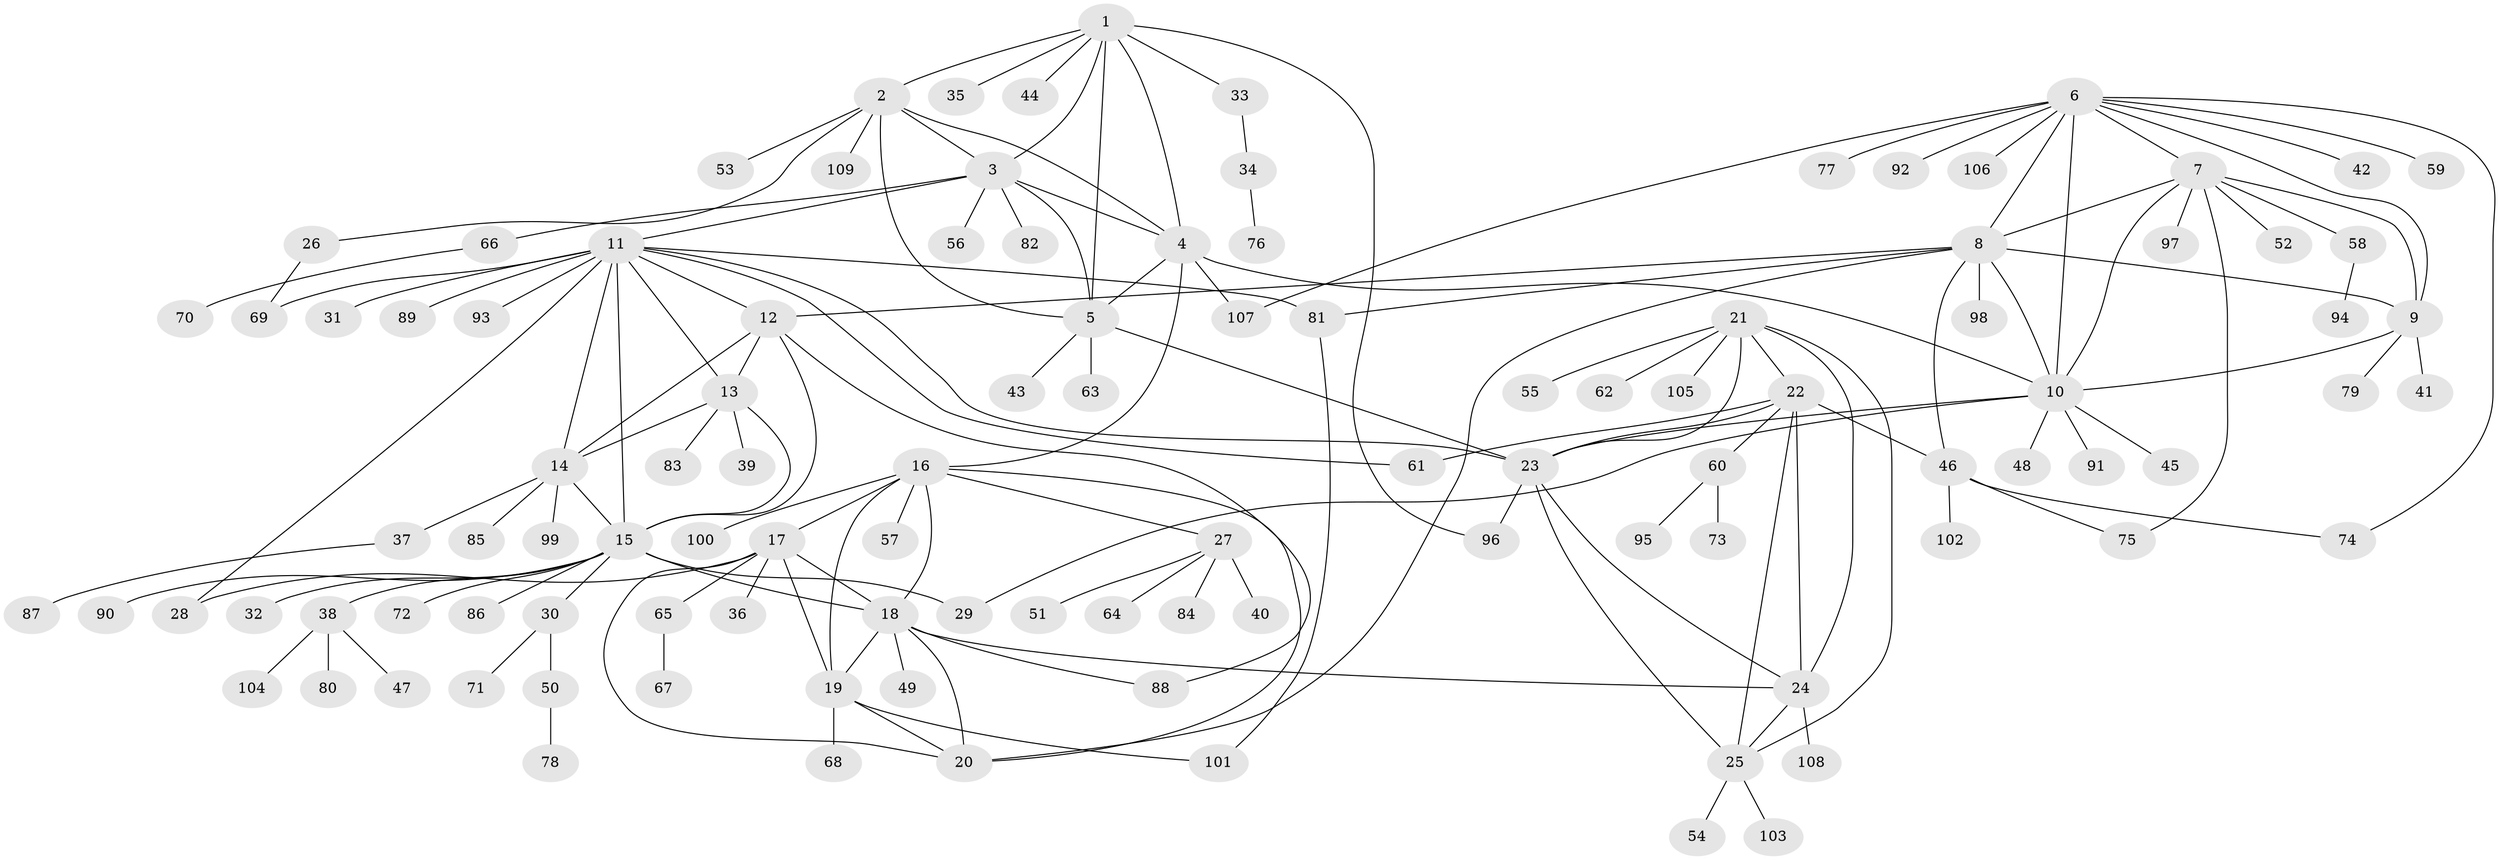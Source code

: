 // coarse degree distribution, {6: 0.06172839506172839, 5: 0.037037037037037035, 9: 0.037037037037037035, 11: 0.024691358024691357, 8: 0.024691358024691357, 13: 0.012345679012345678, 12: 0.012345679012345678, 7: 0.024691358024691357, 4: 0.037037037037037035, 2: 0.09876543209876543, 3: 0.037037037037037035, 1: 0.5925925925925926}
// Generated by graph-tools (version 1.1) at 2025/24/03/03/25 07:24:10]
// undirected, 109 vertices, 156 edges
graph export_dot {
graph [start="1"]
  node [color=gray90,style=filled];
  1;
  2;
  3;
  4;
  5;
  6;
  7;
  8;
  9;
  10;
  11;
  12;
  13;
  14;
  15;
  16;
  17;
  18;
  19;
  20;
  21;
  22;
  23;
  24;
  25;
  26;
  27;
  28;
  29;
  30;
  31;
  32;
  33;
  34;
  35;
  36;
  37;
  38;
  39;
  40;
  41;
  42;
  43;
  44;
  45;
  46;
  47;
  48;
  49;
  50;
  51;
  52;
  53;
  54;
  55;
  56;
  57;
  58;
  59;
  60;
  61;
  62;
  63;
  64;
  65;
  66;
  67;
  68;
  69;
  70;
  71;
  72;
  73;
  74;
  75;
  76;
  77;
  78;
  79;
  80;
  81;
  82;
  83;
  84;
  85;
  86;
  87;
  88;
  89;
  90;
  91;
  92;
  93;
  94;
  95;
  96;
  97;
  98;
  99;
  100;
  101;
  102;
  103;
  104;
  105;
  106;
  107;
  108;
  109;
  1 -- 2;
  1 -- 3;
  1 -- 4;
  1 -- 5;
  1 -- 33;
  1 -- 35;
  1 -- 44;
  1 -- 96;
  2 -- 3;
  2 -- 4;
  2 -- 5;
  2 -- 26;
  2 -- 53;
  2 -- 109;
  3 -- 4;
  3 -- 5;
  3 -- 11;
  3 -- 56;
  3 -- 66;
  3 -- 82;
  4 -- 5;
  4 -- 10;
  4 -- 16;
  4 -- 107;
  5 -- 23;
  5 -- 43;
  5 -- 63;
  6 -- 7;
  6 -- 8;
  6 -- 9;
  6 -- 10;
  6 -- 42;
  6 -- 59;
  6 -- 74;
  6 -- 77;
  6 -- 92;
  6 -- 106;
  6 -- 107;
  7 -- 8;
  7 -- 9;
  7 -- 10;
  7 -- 52;
  7 -- 58;
  7 -- 75;
  7 -- 97;
  8 -- 9;
  8 -- 10;
  8 -- 12;
  8 -- 20;
  8 -- 46;
  8 -- 81;
  8 -- 98;
  9 -- 10;
  9 -- 41;
  9 -- 79;
  10 -- 23;
  10 -- 29;
  10 -- 45;
  10 -- 48;
  10 -- 91;
  11 -- 12;
  11 -- 13;
  11 -- 14;
  11 -- 15;
  11 -- 23;
  11 -- 28;
  11 -- 31;
  11 -- 61;
  11 -- 69;
  11 -- 81;
  11 -- 89;
  11 -- 93;
  12 -- 13;
  12 -- 14;
  12 -- 15;
  12 -- 88;
  13 -- 14;
  13 -- 15;
  13 -- 39;
  13 -- 83;
  14 -- 15;
  14 -- 37;
  14 -- 85;
  14 -- 99;
  15 -- 18;
  15 -- 29;
  15 -- 30;
  15 -- 32;
  15 -- 38;
  15 -- 72;
  15 -- 86;
  15 -- 90;
  16 -- 17;
  16 -- 18;
  16 -- 19;
  16 -- 20;
  16 -- 27;
  16 -- 57;
  16 -- 100;
  17 -- 18;
  17 -- 19;
  17 -- 20;
  17 -- 28;
  17 -- 36;
  17 -- 65;
  18 -- 19;
  18 -- 20;
  18 -- 24;
  18 -- 49;
  18 -- 88;
  19 -- 20;
  19 -- 68;
  19 -- 101;
  21 -- 22;
  21 -- 23;
  21 -- 24;
  21 -- 25;
  21 -- 55;
  21 -- 62;
  21 -- 105;
  22 -- 23;
  22 -- 24;
  22 -- 25;
  22 -- 46;
  22 -- 60;
  22 -- 61;
  23 -- 24;
  23 -- 25;
  23 -- 96;
  24 -- 25;
  24 -- 108;
  25 -- 54;
  25 -- 103;
  26 -- 69;
  27 -- 40;
  27 -- 51;
  27 -- 64;
  27 -- 84;
  30 -- 50;
  30 -- 71;
  33 -- 34;
  34 -- 76;
  37 -- 87;
  38 -- 47;
  38 -- 80;
  38 -- 104;
  46 -- 74;
  46 -- 75;
  46 -- 102;
  50 -- 78;
  58 -- 94;
  60 -- 73;
  60 -- 95;
  65 -- 67;
  66 -- 70;
  81 -- 101;
}
